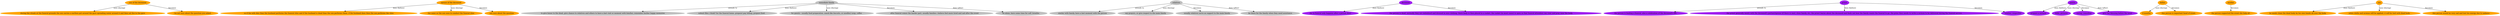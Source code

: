 digraph Funeral {
	"during the rituals at the funeral grounds the son carries a earthen pot around the pyre spreading water around it and then set fire to the pyre" [color=orange style=filled]
	"i'm not sure about the question you asked." [color=orange style=filled]
	"so if the wife dies than the husband performs the funeral rites and if the husband is dead than the son performs them. if the husband does then the son performs the rites" [color=orange style=filled]
	"the same as the son uses to conduct the funeral rites" [color=orange style=filled]
	"not sure about the question" [color=orange style=filled]
	"to give honor to the dead, give chance to relatives and others to have a last visit or moment with him/her, remember his/her happy memories" [color=grey style=filled]
	"submit files i think? for the funeral home. prepare/ pay billing. prepare food. " [color=grey style=filled]
	"for guests - usually food preparation. snack like biscuits, or noodles/ soup, coffee" [color=grey style=filled]
	"after funeral comes the harder part, usually families i believe feel more tired and sad after the event" [color=grey style=filled]
	"be alone, have some time for self. breathe. " [color=grey style=filled]
	"similar with family, have a last moment with the person" [color=grey style=filled]
	"say prayers, or give respect to the main family" [color=grey style=filled]
	"usually relatives serve as support to the main family" [color=grey style=filled]
	"be there for the family when they need assistance" [color=grey style=filled]
	"die (a funeral only happens after a person dies)" [color=purple style=filled]
	"the person is dead. normally they are embalmed and dressed in nice clothing. there body is then placed in a casket. the casket (in most cases) is open so that funeral attendees can view and pray near the body." [color=purple style=filled]
	"the person is leading a funeral, also a celebration of the deceased's life." [color=purple style=filled]
	"the priest generally meets with the deceased's partner/spouse (if there is one), close family, etc. the priest learns about the deceased and finds out how the family wants the funeral to go. the pries then needs to write a sermon to be delivered during the funeral service." [color=purple style=filled]
	"somber, respectful" [color=purple style=filled]
	"prepare a sermon" [color=purple style=filled]
	"bible, pictures" [color=purple style=filled]
	"caring, consoling" [color=purple style=filled]
	"give the blessing before the meal" [color=purple style=filled]
	"6 months" [color=orange style=filled]
	"this person is important head of event." [color=orange style=filled]
	"the person supported the event she help all." [color=orange style=filled]
	"he needs clean the dead body by his own hands all over the body" [color=orange style=filled]
	"white cloths and aromas will be applied, it will be tied with dead body" [color=orange style=filled]
	"this person would be very sad and lost his energy due to sadness" [color=orange style=filled]
	"son of the deceased" [color=orange style=filled]
	"son of the deceased" [color=orange style=filled]
	"spouse of the deceased" [color=orange style=filled]
	"spouse of the deceased" [color=orange style=filled]
	"spouse of the deceased" [color=orange style=filled]
	"immediate family" [color=grey style=filled]
	"immediate family" [color=grey style=filled]
	"immediate family" [color=grey style=filled]
	"immediate family" [color=grey style=filled]
	"immediate family" [color=grey style=filled]
	relatives [color=grey style=filled]
	relatives [color=grey style=filled]
	relatives [color=grey style=filled]
	relatives [color=grey style=filled]
	deceased [color=purple style=filled]
	deceased [color=purple style=filled]
	priest [color=purple style=filled]
	priest [color=purple style=filled]
	priest [color=purple style=filled]
	pastor [color=purple style=filled]
	pastor [color=purple style=filled]
	pastor [color=purple style=filled]
	pastor [color=purple style=filled]
	father [color=orange style=filled]
	father [color=orange style=filled]
	morher [color=orange style=filled]
	son [color=orange style=filled]
	son [color=orange style=filled]
	son [color=orange style=filled]
	"son of the deceased" -> "during the rituals at the funeral grounds the son carries a earthen pot around the pyre spreading water around it and then set fire to the pyre" [label="uses (during)"]
	"son of the deceased" -> "i'm not sure about the question you asked." [label=becomes]
	"spouse of the deceased" -> "so if the wife dies than the husband performs the funeral rites and if the husband is dead than the son performs them. if the husband does then the son performs the rites" [label="does (before)"]
	"spouse of the deceased" -> "the same as the son uses to conduct the funeral rites" [label="uses (during)"]
	"spouse of the deceased" -> "not sure about the question" [label=becomes]
	"immediate family" -> "to give honor to the dead, give chance to relatives and others to have a last visit or moment with him/her, remember his/her happy memories" [label="intends to"]
	"immediate family" -> "submit files i think? for the funeral home. prepare/ pay billing. prepare food. " [label="does (before)"]
	"immediate family" -> "for guests - usually food preparation. snack like biscuits, or noodles/ soup, coffee" [label="uses (during)"]
	"immediate family" -> "after funeral comes the harder part, usually families i believe feel more tired and sad after the event" [label=becomes]
	"immediate family" -> "be alone, have some time for self. breathe. " [label="does (after)"]
	relatives -> "similar with family, have a last moment with the person" [label="intends to"]
	relatives -> "say prayers, or give respect to the main family" [label="uses (during)"]
	relatives -> "usually relatives serve as support to the main family" [label=becomes]
	relatives -> "be there for the family when they need assistance" [label="does (after)"]
	deceased -> "die (a funeral only happens after a person dies)" [label="does (before)"]
	deceased -> "the person is dead. normally they are embalmed and dressed in nice clothing. there body is then placed in a casket. the casket (in most cases) is open so that funeral attendees can view and pray near the body." [label=becomes]
	priest -> "the person is leading a funeral, also a celebration of the deceased's life." [label="intends to"]
	priest -> "the priest generally meets with the deceased's partner/spouse (if there is one), close family, etc. the priest learns about the deceased and finds out how the family wants the funeral to go. the pries then needs to write a sermon to be delivered during the funeral service." [label="does (before)"]
	priest -> "somber, respectful" [label=becomes]
	pastor -> "prepare a sermon" [label="does (before)"]
	pastor -> "bible, pictures" [label="uses (during)"]
	pastor -> "caring, consoling" [label=becomes]
	pastor -> "give the blessing before the meal" [label="does (after)"]
	father -> "6 months" [label="uses (during)"]
	father -> "this person is important head of event." [label=becomes]
	morher -> "the person supported the event she help all." [label=becomes]
	son -> "he needs clean the dead body by his own hands all over the body" [label="does (before)"]
	son -> "white cloths and aromas will be applied, it will be tied with dead body" [label="uses (during)"]
	son -> "this person would be very sad and lost his energy due to sadness" [label=becomes]
}
